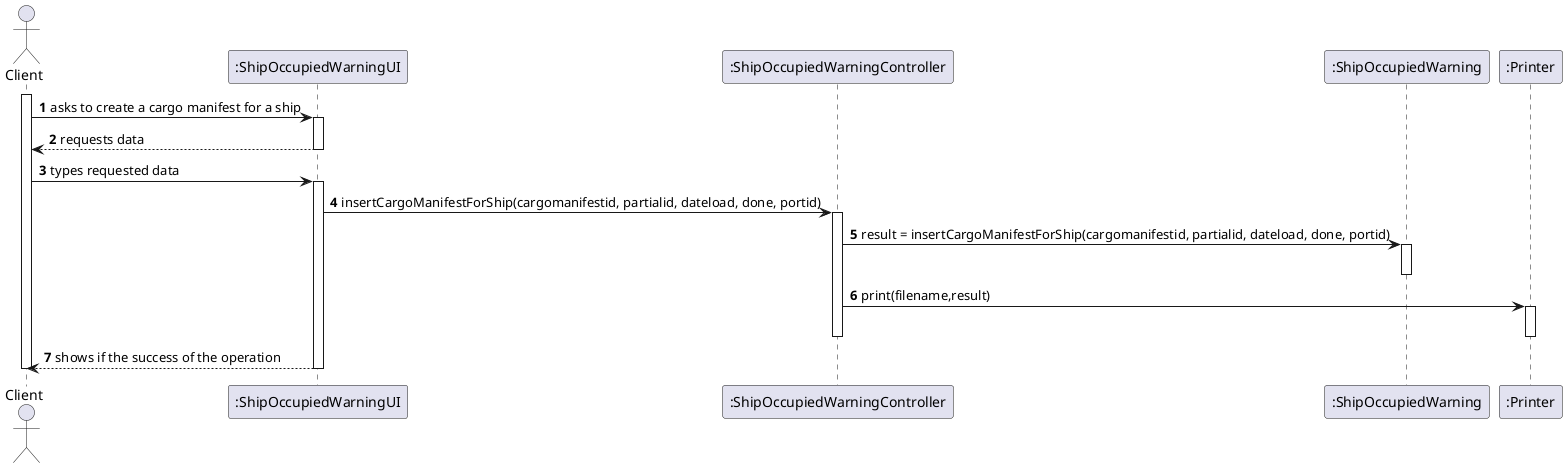 @startuml
'https://plantuml.com/sequence-diagram

autonumber
actor "Client" as C
participant ":ShipOccupiedWarningUI" as CSUI
participant ":ShipOccupiedWarningController" as CSC
participant ":ShipOccupiedWarning" as CS
participant ":Printer" as P

activate C
C -> CSUI: asks to create a cargo manifest for a ship
activate CSUI
CSUI --> C: requests data
deactivate CSUI

C -> CSUI: types requested data
activate CSUI
CSUI -> CSC : insertCargoManifestForShip(cargomanifestid, partialid, dateload, done, portid)
activate CSC
CSC -> CS : result = insertCargoManifestForShip(cargomanifestid, partialid, dateload, done, portid)
activate CS
deactivate CS
CSC -> P : print(filename,result)
activate P
deactivate P
deactivate CSC
CSUI --> C : shows if the success of the operation
deactivate CSUI
deactivate C
@enduml